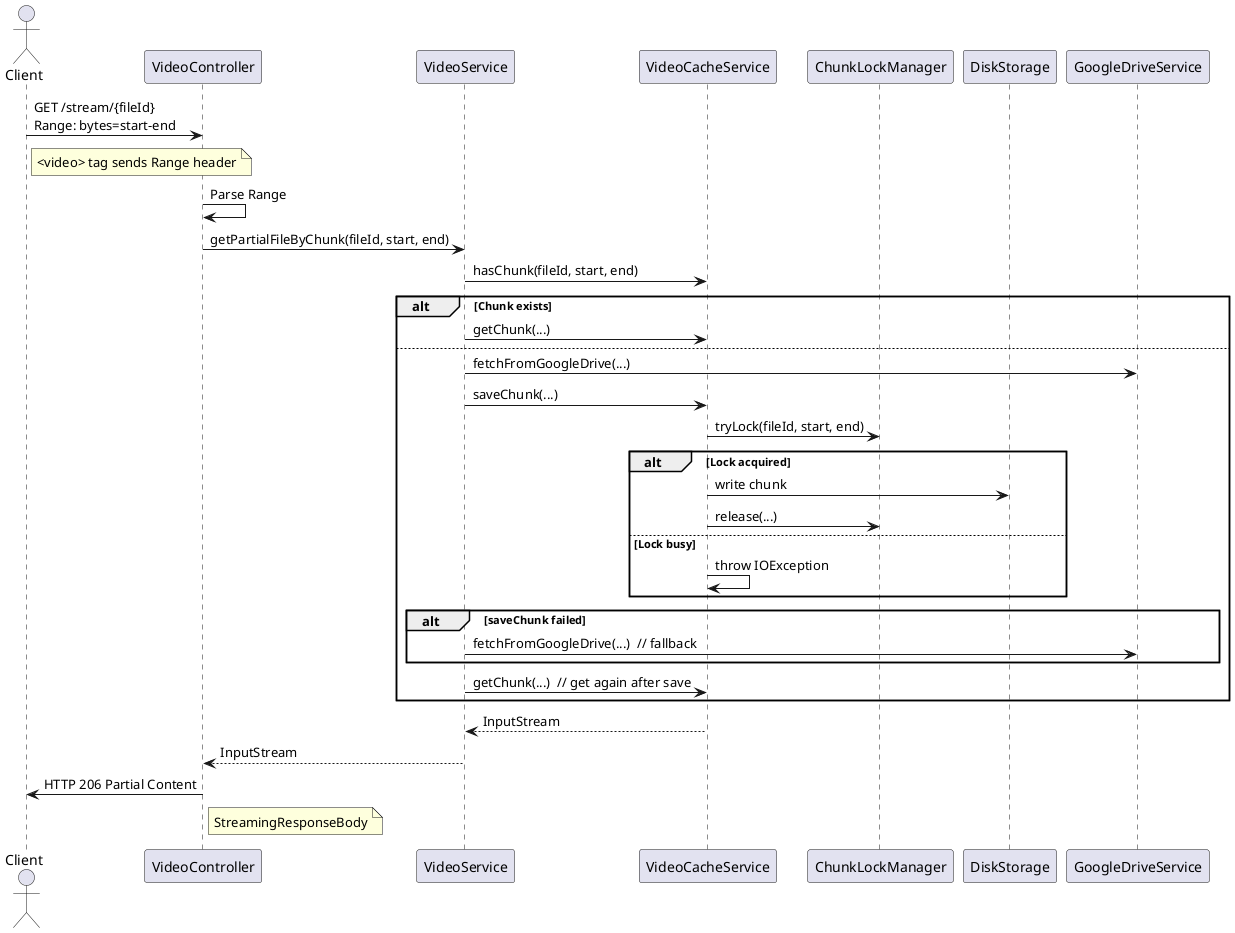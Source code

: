 @startuml
actor Client
participant "VideoController" as Controller
participant "VideoService" as Service
participant "VideoCacheService" as Cache
participant "ChunkLockManager" as LockManager
participant "DiskStorage"
participant "GoogleDriveService" as GoogleDrive

Client -> Controller : GET /stream/{fileId}\nRange: bytes=start-end
note right of Client : <video> tag sends Range header

Controller -> Controller : Parse Range
Controller -> Service : getPartialFileByChunk(fileId, start, end)

Service -> Cache : hasChunk(fileId, start, end)
alt Chunk exists
    Service -> Cache : getChunk(...)
else
    Service -> GoogleDrive : fetchFromGoogleDrive(...)
    Service -> Cache : saveChunk(...)

    Cache -> LockManager : tryLock(fileId, start, end)
    alt Lock acquired
        Cache -> DiskStorage : write chunk
        Cache -> LockManager : release(...)
    else Lock busy
        Cache -> Cache : throw IOException
    end

    alt saveChunk failed
        Service -> GoogleDrive : fetchFromGoogleDrive(...)  // fallback
    end

    Service -> Cache : getChunk(...)  // get again after save
end

Cache --> Service : InputStream
Service --> Controller : InputStream
Controller -> Client : HTTP 206 Partial Content
note right of Controller : StreamingResponseBody

@enduml
